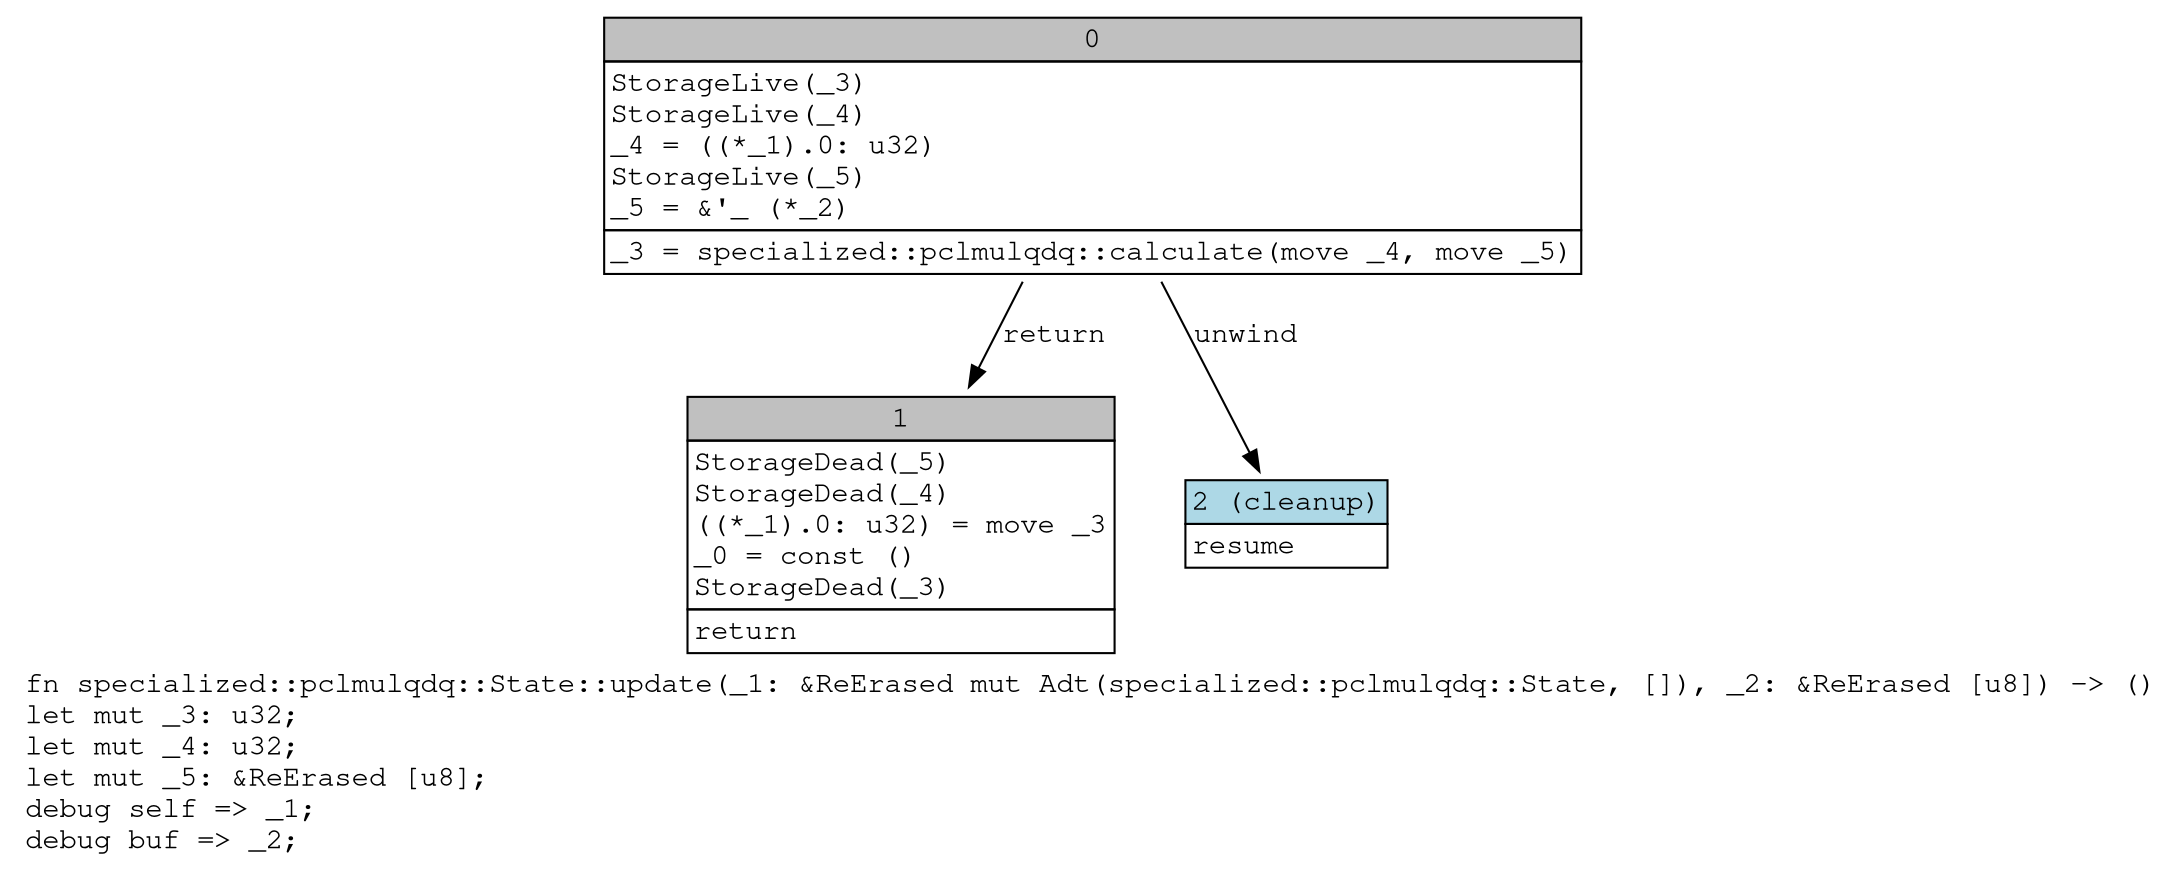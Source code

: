digraph Mir_0_60 {
    graph [fontname="Courier, monospace"];
    node [fontname="Courier, monospace"];
    edge [fontname="Courier, monospace"];
    label=<fn specialized::pclmulqdq::State::update(_1: &amp;ReErased mut Adt(specialized::pclmulqdq::State, []), _2: &amp;ReErased [u8]) -&gt; ()<br align="left"/>let mut _3: u32;<br align="left"/>let mut _4: u32;<br align="left"/>let mut _5: &amp;ReErased [u8];<br align="left"/>debug self =&gt; _1;<br align="left"/>debug buf =&gt; _2;<br align="left"/>>;
    bb0__0_60 [shape="none", label=<<table border="0" cellborder="1" cellspacing="0"><tr><td bgcolor="gray" align="center" colspan="1">0</td></tr><tr><td align="left" balign="left">StorageLive(_3)<br/>StorageLive(_4)<br/>_4 = ((*_1).0: u32)<br/>StorageLive(_5)<br/>_5 = &amp;'_ (*_2)<br/></td></tr><tr><td align="left">_3 = specialized::pclmulqdq::calculate(move _4, move _5)</td></tr></table>>];
    bb1__0_60 [shape="none", label=<<table border="0" cellborder="1" cellspacing="0"><tr><td bgcolor="gray" align="center" colspan="1">1</td></tr><tr><td align="left" balign="left">StorageDead(_5)<br/>StorageDead(_4)<br/>((*_1).0: u32) = move _3<br/>_0 = const ()<br/>StorageDead(_3)<br/></td></tr><tr><td align="left">return</td></tr></table>>];
    bb2__0_60 [shape="none", label=<<table border="0" cellborder="1" cellspacing="0"><tr><td bgcolor="lightblue" align="center" colspan="1">2 (cleanup)</td></tr><tr><td align="left">resume</td></tr></table>>];
    bb0__0_60 -> bb1__0_60 [label="return"];
    bb0__0_60 -> bb2__0_60 [label="unwind"];
}
